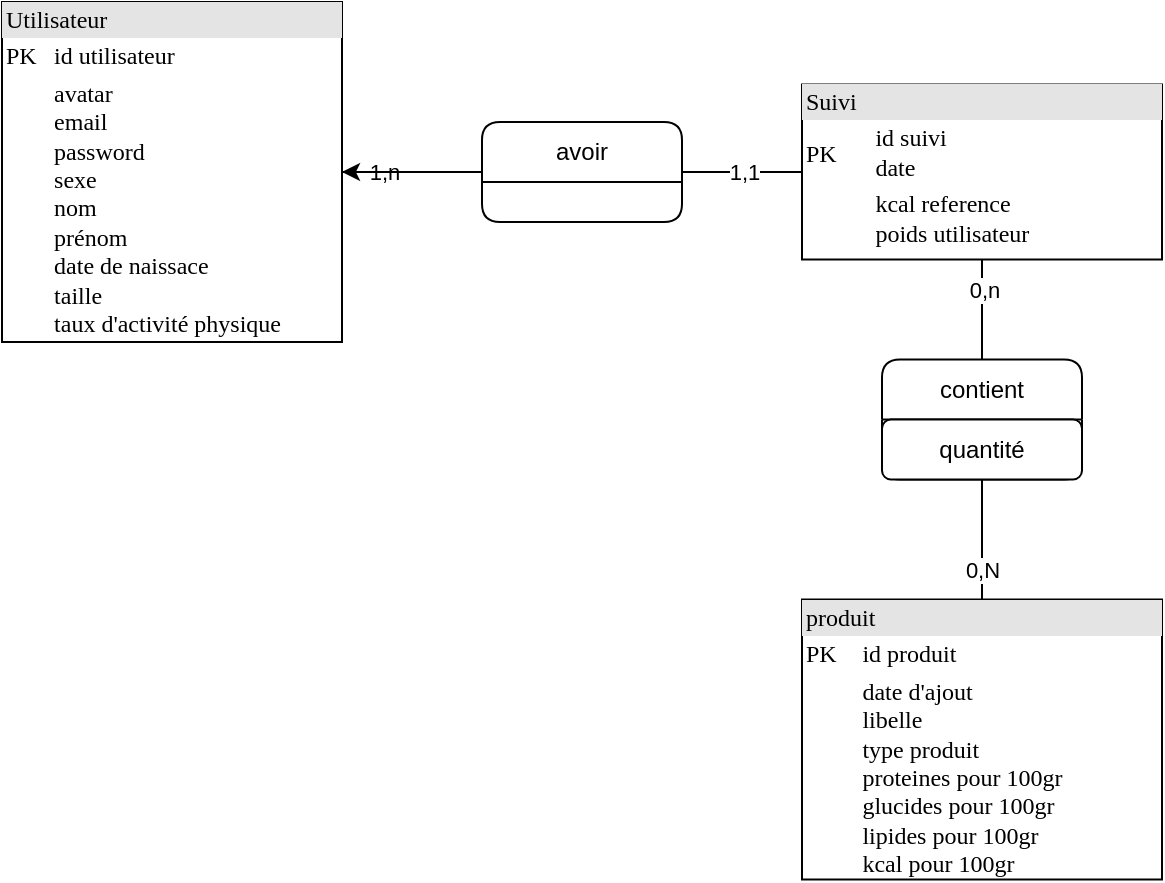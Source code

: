 <mxfile version="23.0.2" type="device">
  <diagram name="Page-1" id="2ca16b54-16f6-2749-3443-fa8db7711227">
    <mxGraphModel dx="957" dy="710" grid="1" gridSize="10" guides="1" tooltips="1" connect="1" arrows="1" fold="1" page="1" pageScale="1" pageWidth="1100" pageHeight="850" background="none" math="0" shadow="0">
      <root>
        <mxCell id="0" />
        <mxCell id="1" parent="0" />
        <mxCell id="2ed32ef02a7f4228-2" value="&lt;div style=&quot;box-sizing: border-box ; width: 100% ; background: #e4e4e4 ; padding: 2px&quot;&gt;Suivi&lt;/div&gt;&lt;table style=&quot;width: 100% ; font-size: 1em&quot; cellpadding=&quot;2&quot; cellspacing=&quot;0&quot;&gt;&lt;tbody&gt;&lt;tr&gt;&lt;td&gt;PK&lt;/td&gt;&lt;td&gt;id suivi&lt;br&gt;date&lt;/td&gt;&lt;/tr&gt;&lt;tr&gt;&lt;td&gt;&lt;/td&gt;&lt;td&gt;kcal reference&lt;br&gt;poids utilisateur&lt;/td&gt;&lt;/tr&gt;&lt;/tbody&gt;&lt;/table&gt;" style="verticalAlign=top;align=left;overflow=fill;html=1;rounded=0;shadow=0;comic=0;labelBackgroundColor=none;strokeWidth=1;fontFamily=Verdana;fontSize=12" parent="1" vertex="1">
          <mxGeometry x="500" y="181.25" width="180" height="87.5" as="geometry" />
        </mxCell>
        <mxCell id="2ed32ef02a7f4228-16" style="edgeStyle=orthogonalEdgeStyle;html=1;labelBackgroundColor=none;startArrow=ERmandOne;endArrow=ERoneToMany;fontFamily=Verdana;fontSize=12;align=left;" parent="1" edge="1">
          <mxGeometry relative="1" as="geometry">
            <mxPoint x="200" y="540" as="sourcePoint" />
          </mxGeometry>
        </mxCell>
        <mxCell id="2ed32ef02a7f4228-22" style="edgeStyle=orthogonalEdgeStyle;html=1;exitX=0;exitY=0.75;entryX=1;entryY=0.5;dashed=1;labelBackgroundColor=none;startArrow=ERmandOne;endArrow=ERoneToMany;fontFamily=Verdana;fontSize=12;align=left;" parent="1" edge="1">
          <mxGeometry relative="1" as="geometry">
            <mxPoint x="290" y="585" as="targetPoint" />
          </mxGeometry>
        </mxCell>
        <mxCell id="2ed32ef02a7f4228-7" value="&lt;div style=&quot;box-sizing: border-box ; width: 100% ; background: #e4e4e4 ; padding: 2px&quot;&gt;produit&lt;/div&gt;&lt;table style=&quot;width: 100% ; font-size: 1em&quot; cellpadding=&quot;2&quot; cellspacing=&quot;0&quot;&gt;&lt;tbody&gt;&lt;tr&gt;&lt;td&gt;PK&lt;/td&gt;&lt;td&gt;id produit&lt;/td&gt;&lt;/tr&gt;&lt;tr&gt;&lt;td&gt;&lt;br&gt;&lt;/td&gt;&lt;td&gt;date d&#39;ajout&lt;br&gt;libelle&lt;br&gt;type produit&lt;br&gt;proteines pour 100gr&lt;br&gt;glucides pour 100gr&lt;br&gt;lipides pour 100gr&lt;br&gt;kcal pour 100gr&lt;/td&gt;&lt;/tr&gt;&lt;/tbody&gt;&lt;/table&gt;" style="verticalAlign=top;align=left;overflow=fill;html=1;rounded=0;shadow=0;comic=0;labelBackgroundColor=none;strokeWidth=1;fontFamily=Verdana;fontSize=12" parent="1" vertex="1">
          <mxGeometry x="500" y="438.75" width="180" height="140" as="geometry" />
        </mxCell>
        <mxCell id="2ed32ef02a7f4228-21" style="edgeStyle=orthogonalEdgeStyle;html=1;entryX=0.5;entryY=0;dashed=1;labelBackgroundColor=none;startArrow=ERmandOne;endArrow=ERoneToMany;fontFamily=Verdana;fontSize=12;align=left;" parent="1" edge="1">
          <mxGeometry relative="1" as="geometry">
            <mxPoint x="920" y="490" as="targetPoint" />
          </mxGeometry>
        </mxCell>
        <mxCell id="-QriwtwgqgACEhH9gCtA-4" style="rounded=0;orthogonalLoop=1;jettySize=auto;html=1;exitX=1;exitY=0.5;exitDx=0;exitDy=0;startArrow=none;startFill=0;endArrow=none;endFill=0;entryX=0;entryY=0.5;entryDx=0;entryDy=0;" parent="1" target="2ed32ef02a7f4228-2" edge="1">
          <mxGeometry relative="1" as="geometry">
            <mxPoint x="440" y="225" as="sourcePoint" />
            <mxPoint x="500" y="230" as="targetPoint" />
          </mxGeometry>
        </mxCell>
        <mxCell id="-QriwtwgqgACEhH9gCtA-7" value="1,1" style="edgeLabel;html=1;align=center;verticalAlign=middle;resizable=0;points=[];" parent="-QriwtwgqgACEhH9gCtA-4" vertex="1" connectable="0">
          <mxGeometry x="0.928" relative="1" as="geometry">
            <mxPoint x="-27" as="offset" />
          </mxGeometry>
        </mxCell>
        <mxCell id="-QriwtwgqgACEhH9gCtA-1" value="&lt;div style=&quot;box-sizing:border-box;width:100%;background:#e4e4e4;padding:2px;&quot;&gt;Utilisateur&lt;/div&gt;&lt;table style=&quot;width:100%;font-size:1em;&quot; cellpadding=&quot;2&quot; cellspacing=&quot;0&quot;&gt;&lt;tbody&gt;&lt;tr&gt;&lt;td&gt;PK&lt;/td&gt;&lt;td&gt;id utilisateur&lt;/td&gt;&lt;/tr&gt;&lt;tr&gt;&lt;td&gt;&lt;br&gt;&lt;/td&gt;&lt;td&gt;avatar&lt;br&gt;email&lt;br&gt;password&lt;br&gt;sexe&lt;br&gt;nom&lt;br&gt;prénom&lt;br&gt;date de naissace&lt;br&gt;taille&lt;br&gt;taux d&#39;activité physique&lt;br&gt;&lt;br&gt;&lt;/td&gt;&lt;/tr&gt;&lt;tr&gt;&lt;td&gt;&lt;/td&gt;&lt;td&gt;&lt;br&gt;&lt;/td&gt;&lt;/tr&gt;&lt;/tbody&gt;&lt;/table&gt;" style="verticalAlign=top;align=left;overflow=fill;html=1;rounded=0;shadow=0;comic=0;labelBackgroundColor=none;strokeWidth=1;fontFamily=Verdana;fontSize=12" parent="1" vertex="1">
          <mxGeometry x="100" y="140" width="170" height="170" as="geometry" />
        </mxCell>
        <mxCell id="-QriwtwgqgACEhH9gCtA-9" style="rounded=0;orthogonalLoop=1;jettySize=auto;html=1;exitX=0.5;exitY=1;exitDx=0;exitDy=0;startArrow=none;startFill=0;endArrow=none;endFill=0;entryX=0.5;entryY=0;entryDx=0;entryDy=0;" parent="1" source="2ed32ef02a7f4228-2" target="2ed32ef02a7f4228-7" edge="1">
          <mxGeometry relative="1" as="geometry">
            <mxPoint x="120" y="233.75" as="sourcePoint" />
            <mxPoint x="510" y="233.75" as="targetPoint" />
            <Array as="points">
              <mxPoint x="590" y="378.75" />
            </Array>
          </mxGeometry>
        </mxCell>
        <mxCell id="-QriwtwgqgACEhH9gCtA-10" value="0,n" style="edgeLabel;html=1;align=center;verticalAlign=middle;resizable=0;points=[];" parent="-QriwtwgqgACEhH9gCtA-9" vertex="1" connectable="0">
          <mxGeometry x="-0.928" y="1" relative="1" as="geometry">
            <mxPoint y="9" as="offset" />
          </mxGeometry>
        </mxCell>
        <mxCell id="-QriwtwgqgACEhH9gCtA-11" value="0,N" style="edgeLabel;html=1;align=center;verticalAlign=middle;resizable=0;points=[];" parent="-QriwtwgqgACEhH9gCtA-9" vertex="1" connectable="0">
          <mxGeometry x="0.928" relative="1" as="geometry">
            <mxPoint y="-9" as="offset" />
          </mxGeometry>
        </mxCell>
        <mxCell id="-QriwtwgqgACEhH9gCtA-21" value="" style="rounded=0;orthogonalLoop=1;jettySize=auto;html=1;startArrow=none;startFill=0;endArrow=none;endFill=0;exitX=1;exitY=0.5;exitDx=0;exitDy=0;" parent="1" source="-QriwtwgqgACEhH9gCtA-1" edge="1">
          <mxGeometry relative="1" as="geometry">
            <mxPoint x="280" y="225" as="sourcePoint" />
            <mxPoint x="390" y="225" as="targetPoint" />
          </mxGeometry>
        </mxCell>
        <mxCell id="-QriwtwgqgACEhH9gCtA-22" value="1,n" style="edgeLabel;html=1;align=center;verticalAlign=middle;resizable=0;points=[];" parent="-QriwtwgqgACEhH9gCtA-21" vertex="1" connectable="0">
          <mxGeometry x="-0.928" y="1" relative="1" as="geometry">
            <mxPoint x="16" y="1" as="offset" />
          </mxGeometry>
        </mxCell>
        <mxCell id="mtphcBTYxFgL4lr3jHGn-1" value="contient" style="swimlane;fontStyle=0;childLayout=stackLayout;horizontal=1;startSize=30;horizontalStack=0;resizeParent=1;resizeParentMax=0;resizeLast=0;collapsible=1;marginBottom=0;whiteSpace=wrap;html=1;rounded=1;arcSize=10;fillColor=default;" vertex="1" parent="1">
          <mxGeometry x="540" y="318.75" width="100" height="60" as="geometry" />
        </mxCell>
        <mxCell id="mtphcBTYxFgL4lr3jHGn-2" value="quantité" style="text;strokeColor=default;fillColor=default;align=center;verticalAlign=middle;spacingLeft=4;spacingRight=4;overflow=hidden;points=[[0,0.5],[1,0.5]];portConstraint=eastwest;rotatable=0;whiteSpace=wrap;html=1;rounded=1;glass=0;shadow=0;imageAspect=1;" vertex="1" parent="mtphcBTYxFgL4lr3jHGn-1">
          <mxGeometry y="30" width="100" height="30" as="geometry" />
        </mxCell>
        <mxCell id="mtphcBTYxFgL4lr3jHGn-13" value="" style="edgeStyle=orthogonalEdgeStyle;rounded=0;orthogonalLoop=1;jettySize=auto;html=1;" edge="1" parent="1" source="mtphcBTYxFgL4lr3jHGn-11" target="-QriwtwgqgACEhH9gCtA-1">
          <mxGeometry relative="1" as="geometry" />
        </mxCell>
        <mxCell id="mtphcBTYxFgL4lr3jHGn-11" value="avoir" style="swimlane;fontStyle=0;childLayout=stackLayout;horizontal=1;startSize=30;horizontalStack=0;resizeParent=1;resizeParentMax=0;resizeLast=0;collapsible=1;marginBottom=0;whiteSpace=wrap;html=1;rounded=1;arcSize=10;fillColor=default;" vertex="1" parent="1">
          <mxGeometry x="340" y="200" width="100" height="50" as="geometry" />
        </mxCell>
      </root>
    </mxGraphModel>
  </diagram>
</mxfile>
